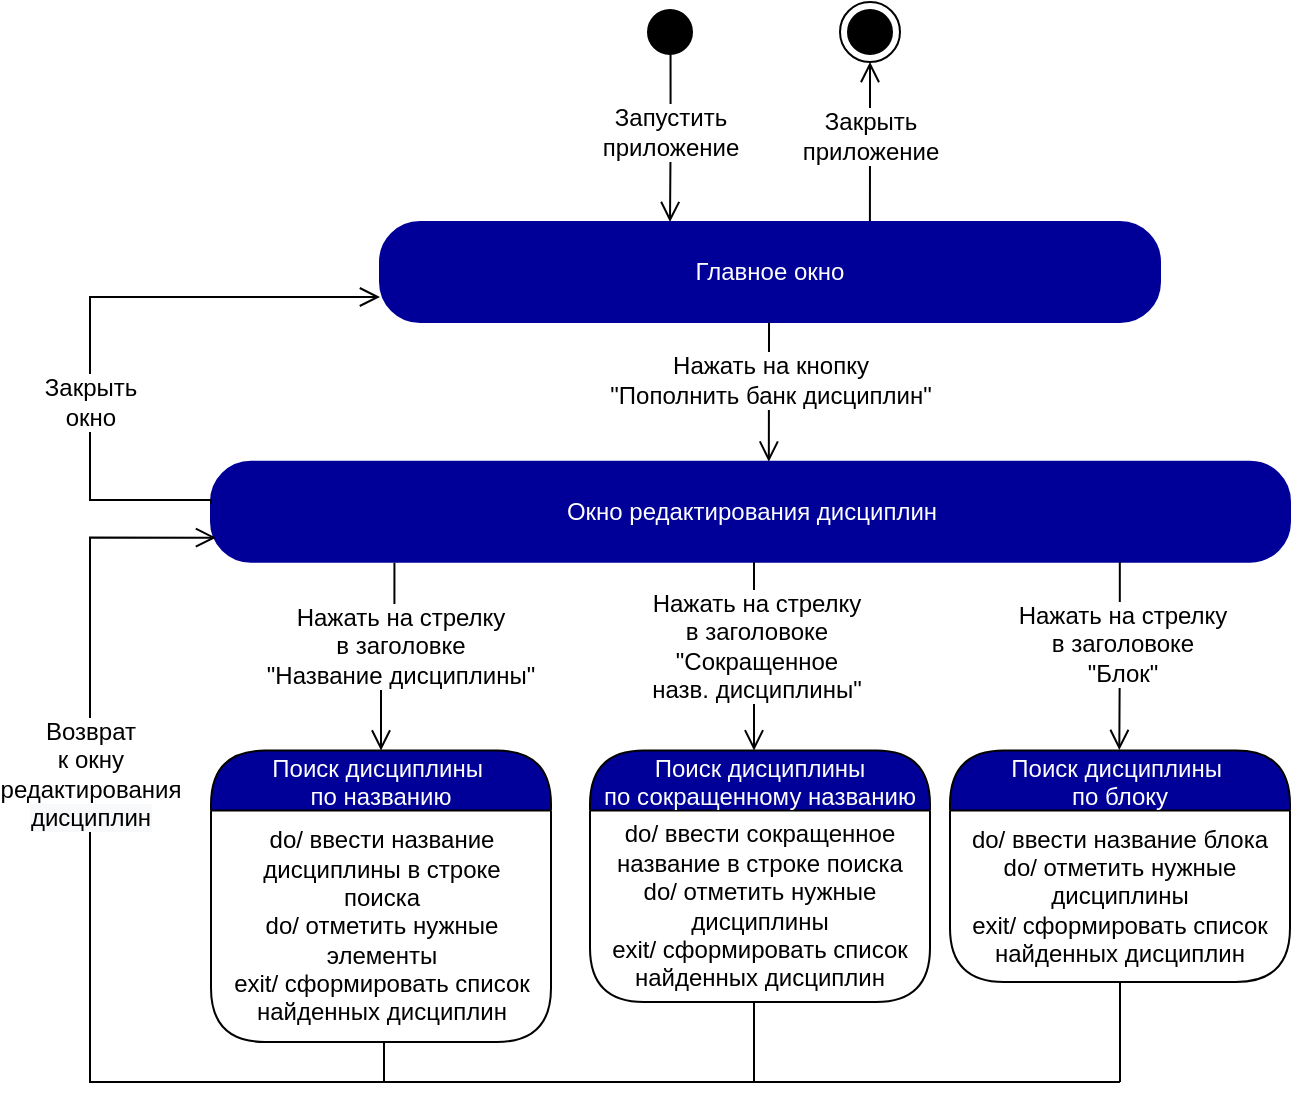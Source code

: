 <mxfile version="17.2.4" type="device"><diagram id="etlDYVYETBeBH645nl2H" name="Page-1"><mxGraphModel dx="1888" dy="660" grid="1" gridSize="10" guides="1" tooltips="1" connect="1" arrows="1" fold="1" page="1" pageScale="1" pageWidth="850" pageHeight="1100" math="0" shadow="0"><root><mxCell id="0"/><mxCell id="1" parent="0"/><mxCell id="867nS2tPv7f6M5Oq-kr3-5" value="" style="ellipse;html=1;shape=startState;fillColor=#000000;strokeColor=#000000;fontColor=#000099;" parent="1" vertex="1"><mxGeometry x="-441" y="330" width="30" height="30" as="geometry"/></mxCell><mxCell id="867nS2tPv7f6M5Oq-kr3-6" value="&lt;font style=&quot;font-size: 12px&quot;&gt;Запустить &lt;br&gt;приложение&lt;/font&gt;" style="edgeStyle=orthogonalEdgeStyle;html=1;verticalAlign=bottom;endArrow=open;endSize=8;strokeColor=#030000;rounded=0;exitX=0.509;exitY=0.876;exitDx=0;exitDy=0;exitPerimeter=0;spacingBottom=-14;fontSize=10;" parent="1" source="867nS2tPv7f6M5Oq-kr3-5" edge="1"><mxGeometry relative="1" as="geometry"><mxPoint x="-426" y="440" as="targetPoint"/><mxPoint x="-456" y="400" as="sourcePoint"/></mxGeometry></mxCell><mxCell id="867nS2tPv7f6M5Oq-kr3-8" value="&lt;font style=&quot;font-size: 12px&quot;&gt;Закрыть&lt;br&gt;приложение&lt;/font&gt;" style="edgeStyle=orthogonalEdgeStyle;html=1;verticalAlign=bottom;endArrow=open;endSize=8;strokeColor=#030000;rounded=0;spacingBottom=-14;fontSize=10;entryX=0.5;entryY=1;entryDx=0;entryDy=0;exitX=0.781;exitY=0;exitDx=0;exitDy=0;exitPerimeter=0;" parent="1" target="867nS2tPv7f6M5Oq-kr3-9" edge="1"><mxGeometry relative="1" as="geometry"><mxPoint x="-231" y="410" as="targetPoint"/><mxPoint x="-326.04" y="440" as="sourcePoint"/><Array as="points"><mxPoint x="-326" y="400"/><mxPoint x="-326" y="400"/></Array></mxGeometry></mxCell><mxCell id="867nS2tPv7f6M5Oq-kr3-9" value="" style="ellipse;html=1;shape=endState;fillColor=#000000;strokeColor=#030000;" parent="1" vertex="1"><mxGeometry x="-341" y="330" width="30" height="30" as="geometry"/></mxCell><mxCell id="qDviGn5YjymdtYlAbA-W-9" value="Главное окно" style="rounded=1;whiteSpace=wrap;html=1;arcSize=40;fontColor=#FFFFFF;fillColor=#000099;strokeColor=#000099;" parent="1" vertex="1"><mxGeometry x="-571" y="440" width="390" height="50" as="geometry"/></mxCell><mxCell id="qDviGn5YjymdtYlAbA-W-13" value="" style="edgeStyle=orthogonalEdgeStyle;html=1;verticalAlign=bottom;endArrow=open;endSize=8;strokeColor=#000000;rounded=0;fontSize=10;exitX=0.097;exitY=1.006;exitDx=0;exitDy=0;exitPerimeter=0;entryX=0.154;entryY=0;entryDx=0;entryDy=0;entryPerimeter=0;" parent="1" edge="1"><mxGeometry relative="1" as="geometry"><mxPoint x="-376.587" y="559.82" as="targetPoint"/><mxPoint x="-376.48" y="490.12" as="sourcePoint"/><Array as="points"><mxPoint x="-376.65" y="499.82"/></Array></mxGeometry></mxCell><mxCell id="qDviGn5YjymdtYlAbA-W-14" value="Нажать на кнопку&lt;br&gt;&quot;Пополнить банк дисциплин&quot;" style="edgeLabel;html=1;align=center;verticalAlign=middle;resizable=0;points=[];fontSize=12;" parent="qDviGn5YjymdtYlAbA-W-13" vertex="1" connectable="0"><mxGeometry x="-0.252" y="2" relative="1" as="geometry"><mxPoint x="-2" y="3" as="offset"/></mxGeometry></mxCell><mxCell id="qDviGn5YjymdtYlAbA-W-16" value="Поиск дисциплины &#10;по названию" style="swimlane;fontStyle=0;align=center;verticalAlign=middle;childLayout=stackLayout;horizontal=1;startSize=30;horizontalStack=0;resizeParent=0;resizeLast=1;container=0;fontColor=#FFFFFF;collapsible=0;rounded=1;arcSize=30;strokeColor=#030000;fillColor=#000099;swimlaneFillColor=#FFFFFF;dropTarget=0;fontSize=12;" parent="1" vertex="1"><mxGeometry x="-655.5" y="704.27" width="170" height="145.73" as="geometry"/></mxCell><mxCell id="qDviGn5YjymdtYlAbA-W-17" value="do/ ввести название дисциплины в строке поиска&lt;br&gt;do/ отметить нужные элементы&lt;br&gt;exit/ сформировать список найденных дисциплин" style="text;html=1;strokeColor=none;fillColor=none;align=center;verticalAlign=middle;spacingLeft=4;spacingRight=4;whiteSpace=wrap;overflow=hidden;rotatable=0;fontColor=#000000;fontSize=12;" parent="qDviGn5YjymdtYlAbA-W-16" vertex="1"><mxGeometry y="30" width="170" height="115.73" as="geometry"/></mxCell><mxCell id="qDviGn5YjymdtYlAbA-W-21" value="Окно редактирования дисциплин" style="rounded=1;whiteSpace=wrap;html=1;arcSize=40;fontColor=#FFFFFF;fillColor=#000099;strokeColor=#000099;" parent="1" vertex="1"><mxGeometry x="-655.5" y="559.82" width="539.5" height="50" as="geometry"/></mxCell><mxCell id="qDviGn5YjymdtYlAbA-W-22" value="" style="edgeStyle=orthogonalEdgeStyle;html=1;verticalAlign=bottom;endArrow=open;endSize=8;strokeColor=#000000;rounded=0;fontSize=10;entryX=0.5;entryY=0;entryDx=0;entryDy=0;exitX=0.17;exitY=1.01;exitDx=0;exitDy=0;exitPerimeter=0;" parent="1" source="qDviGn5YjymdtYlAbA-W-21" target="qDviGn5YjymdtYlAbA-W-16" edge="1"><mxGeometry relative="1" as="geometry"><mxPoint x="-773.25" y="710" as="targetPoint"/><mxPoint x="-569" y="640" as="sourcePoint"/><Array as="points"/></mxGeometry></mxCell><mxCell id="qDviGn5YjymdtYlAbA-W-23" value="Нажать на стрелку &lt;br&gt;в заголовке&lt;br&gt;&quot;Название дисциплины&quot;" style="edgeLabel;html=1;align=center;verticalAlign=middle;resizable=0;points=[];fontSize=12;" parent="qDviGn5YjymdtYlAbA-W-22" vertex="1" connectable="0"><mxGeometry x="-0.252" y="2" relative="1" as="geometry"><mxPoint x="1" y="4" as="offset"/></mxGeometry></mxCell><mxCell id="qDviGn5YjymdtYlAbA-W-24" value="" style="edgeStyle=orthogonalEdgeStyle;html=1;verticalAlign=bottom;endArrow=open;endSize=8;strokeColor=#000000;rounded=0;fontSize=10;" parent="1" edge="1"><mxGeometry relative="1" as="geometry"><mxPoint x="-653" y="597.82" as="targetPoint"/><mxPoint x="-569" y="850" as="sourcePoint"/><Array as="points"><mxPoint x="-569" y="870"/><mxPoint x="-716" y="870"/><mxPoint x="-716" y="598"/></Array></mxGeometry></mxCell><mxCell id="qDviGn5YjymdtYlAbA-W-25" value="Возврат &lt;br&gt;к окну&lt;br&gt;редактирования&lt;br&gt;&lt;span style=&quot;background-color: rgb(248 , 249 , 250)&quot;&gt;дисциплин&lt;/span&gt;" style="edgeLabel;html=1;align=center;verticalAlign=middle;resizable=0;points=[];fontSize=12;" parent="qDviGn5YjymdtYlAbA-W-24" vertex="1" connectable="0"><mxGeometry x="-0.252" y="2" relative="1" as="geometry"><mxPoint x="2" y="-133" as="offset"/></mxGeometry></mxCell><mxCell id="qDviGn5YjymdtYlAbA-W-35" value="" style="edgeStyle=orthogonalEdgeStyle;html=1;verticalAlign=bottom;endArrow=open;endSize=8;strokeColor=#000000;rounded=0;fontSize=10;exitX=0;exitY=0.42;exitDx=0;exitDy=0;exitPerimeter=0;entryX=0;entryY=0.75;entryDx=0;entryDy=0;" parent="1" source="qDviGn5YjymdtYlAbA-W-21" target="qDviGn5YjymdtYlAbA-W-9" edge="1"><mxGeometry relative="1" as="geometry"><mxPoint x="-636" y="478" as="targetPoint"/><mxPoint x="-661.767" y="579.35" as="sourcePoint"/><Array as="points"><mxPoint x="-655" y="579"/><mxPoint x="-716" y="579"/><mxPoint x="-716" y="478"/></Array></mxGeometry></mxCell><mxCell id="qDviGn5YjymdtYlAbA-W-36" value="Закрыть &lt;br&gt;окно" style="edgeLabel;html=1;align=center;verticalAlign=middle;resizable=0;points=[];fontSize=12;" parent="qDviGn5YjymdtYlAbA-W-35" vertex="1" connectable="0"><mxGeometry x="-0.363" y="-2" relative="1" as="geometry"><mxPoint x="-2" y="-13" as="offset"/></mxGeometry></mxCell><mxCell id="qDviGn5YjymdtYlAbA-W-81" value="" style="edgeStyle=orthogonalEdgeStyle;html=1;verticalAlign=bottom;endArrow=open;endSize=8;strokeColor=#000000;rounded=0;fontSize=10;" parent="1" edge="1"><mxGeometry relative="1" as="geometry"><mxPoint x="-383.75" y="704.18" as="targetPoint"/><mxPoint x="-384" y="610" as="sourcePoint"/><Array as="points"><mxPoint x="-383.93" y="704"/></Array></mxGeometry></mxCell><mxCell id="qDviGn5YjymdtYlAbA-W-82" value="Нажать на стрелку &lt;br&gt;в заголовоке&lt;br&gt;&quot;Сокращенное &lt;br&gt;назв. дисциплины&quot;" style="edgeLabel;html=1;align=center;verticalAlign=middle;resizable=0;points=[];fontSize=12;" parent="qDviGn5YjymdtYlAbA-W-81" vertex="1" connectable="0"><mxGeometry x="-0.252" y="2" relative="1" as="geometry"><mxPoint x="-1" y="6" as="offset"/></mxGeometry></mxCell><mxCell id="QLQfLxp_KGLkEb3HSJda-1" value="" style="endArrow=none;html=1;rounded=0;" parent="1" edge="1"><mxGeometry width="50" height="50" relative="1" as="geometry"><mxPoint x="-629.75" y="870" as="sourcePoint"/><mxPoint x="-201" y="870" as="targetPoint"/></mxGeometry></mxCell><mxCell id="rG9W59Y7Mm39BGgXyG9S-3" value="" style="edgeStyle=orthogonalEdgeStyle;html=1;verticalAlign=bottom;endArrow=open;endSize=8;strokeColor=#000000;rounded=0;fontSize=10;" parent="1" edge="1"><mxGeometry relative="1" as="geometry"><mxPoint x="-201.34" y="704" as="targetPoint"/><mxPoint x="-201.09" y="609.82" as="sourcePoint"/><Array as="points"><mxPoint x="-201.09" y="656.82"/><mxPoint x="-201.09" y="656.82"/></Array></mxGeometry></mxCell><mxCell id="rG9W59Y7Mm39BGgXyG9S-4" value="Нажать на стрелку &lt;br&gt;в заголовоке&lt;br&gt;&quot;Блок&quot;" style="edgeLabel;html=1;align=center;verticalAlign=middle;resizable=0;points=[];fontSize=12;" parent="rG9W59Y7Mm39BGgXyG9S-3" vertex="1" connectable="0"><mxGeometry x="-0.252" y="2" relative="1" as="geometry"><mxPoint x="-1" y="6" as="offset"/></mxGeometry></mxCell><mxCell id="FlJT2kDkjUWota2F5GpP-1" value="Поиск дисциплины&#10;по сокращенному названию" style="swimlane;fontStyle=0;align=center;verticalAlign=middle;childLayout=stackLayout;horizontal=1;startSize=30;horizontalStack=0;resizeParent=0;resizeLast=1;container=0;fontColor=#FFFFFF;collapsible=0;rounded=1;arcSize=30;strokeColor=#030000;fillColor=#000099;swimlaneFillColor=#FFFFFF;dropTarget=0;fontSize=12;" parent="1" vertex="1"><mxGeometry x="-466" y="704.27" width="170" height="125.73" as="geometry"/></mxCell><mxCell id="FlJT2kDkjUWota2F5GpP-2" value="do/ ввести сокращенное название в строке поиска&lt;br&gt;do/ отметить нужные дисциплины&lt;br&gt;exit/ сформировать список найденных дисциплин" style="text;html=1;strokeColor=none;fillColor=none;align=center;verticalAlign=middle;spacingLeft=4;spacingRight=4;whiteSpace=wrap;overflow=hidden;rotatable=0;fontColor=#000000;fontSize=12;" parent="FlJT2kDkjUWota2F5GpP-1" vertex="1"><mxGeometry y="30" width="170" height="95.73" as="geometry"/></mxCell><mxCell id="FlJT2kDkjUWota2F5GpP-5" value="Поиск дисциплины &#10;по блоку" style="swimlane;fontStyle=0;align=center;verticalAlign=middle;childLayout=stackLayout;horizontal=1;startSize=30;horizontalStack=0;resizeParent=0;resizeLast=1;container=0;fontColor=#FFFFFF;collapsible=0;rounded=1;arcSize=30;strokeColor=#030000;fillColor=#000099;swimlaneFillColor=#FFFFFF;dropTarget=0;fontSize=12;" parent="1" vertex="1"><mxGeometry x="-286" y="704.27" width="170" height="115.73" as="geometry"/></mxCell><mxCell id="FlJT2kDkjUWota2F5GpP-6" value="do/ ввести название блока&lt;br&gt;do/ отметить нужные дисциплины&lt;br&gt;exit/ сформировать список найденных дисциплин" style="text;html=1;strokeColor=none;fillColor=none;align=center;verticalAlign=middle;spacingLeft=4;spacingRight=4;whiteSpace=wrap;overflow=hidden;rotatable=0;fontColor=#000000;fontSize=12;" parent="FlJT2kDkjUWota2F5GpP-5" vertex="1"><mxGeometry y="30" width="170" height="85.73" as="geometry"/></mxCell><mxCell id="DfYFP5JvKRB3kSK4gkit-1" value="do/ ввести название блока&lt;br&gt;do/ отметить нужные элементы&lt;br&gt;exit/ сформировать список найденных элементов" style="text;html=1;strokeColor=none;fillColor=none;align=center;verticalAlign=middle;spacingLeft=4;spacingRight=4;whiteSpace=wrap;overflow=hidden;rotatable=0;fontColor=#000000;fontSize=12;" parent="FlJT2kDkjUWota2F5GpP-5" vertex="1"><mxGeometry y="115.73" width="170" as="geometry"/></mxCell><mxCell id="FlJT2kDkjUWota2F5GpP-10" value="" style="endArrow=none;html=1;rounded=0;" parent="1" edge="1"><mxGeometry width="50" height="50" relative="1" as="geometry"><mxPoint x="-384" y="870" as="sourcePoint"/><mxPoint x="-384" y="830" as="targetPoint"/></mxGeometry></mxCell><mxCell id="FlJT2kDkjUWota2F5GpP-11" value="" style="endArrow=none;html=1;rounded=0;entryX=0.5;entryY=1;entryDx=0;entryDy=0;" parent="1" target="FlJT2kDkjUWota2F5GpP-6" edge="1"><mxGeometry width="50" height="50" relative="1" as="geometry"><mxPoint x="-201" y="870" as="sourcePoint"/><mxPoint x="-200" y="830" as="targetPoint"/></mxGeometry></mxCell></root></mxGraphModel></diagram></mxfile>